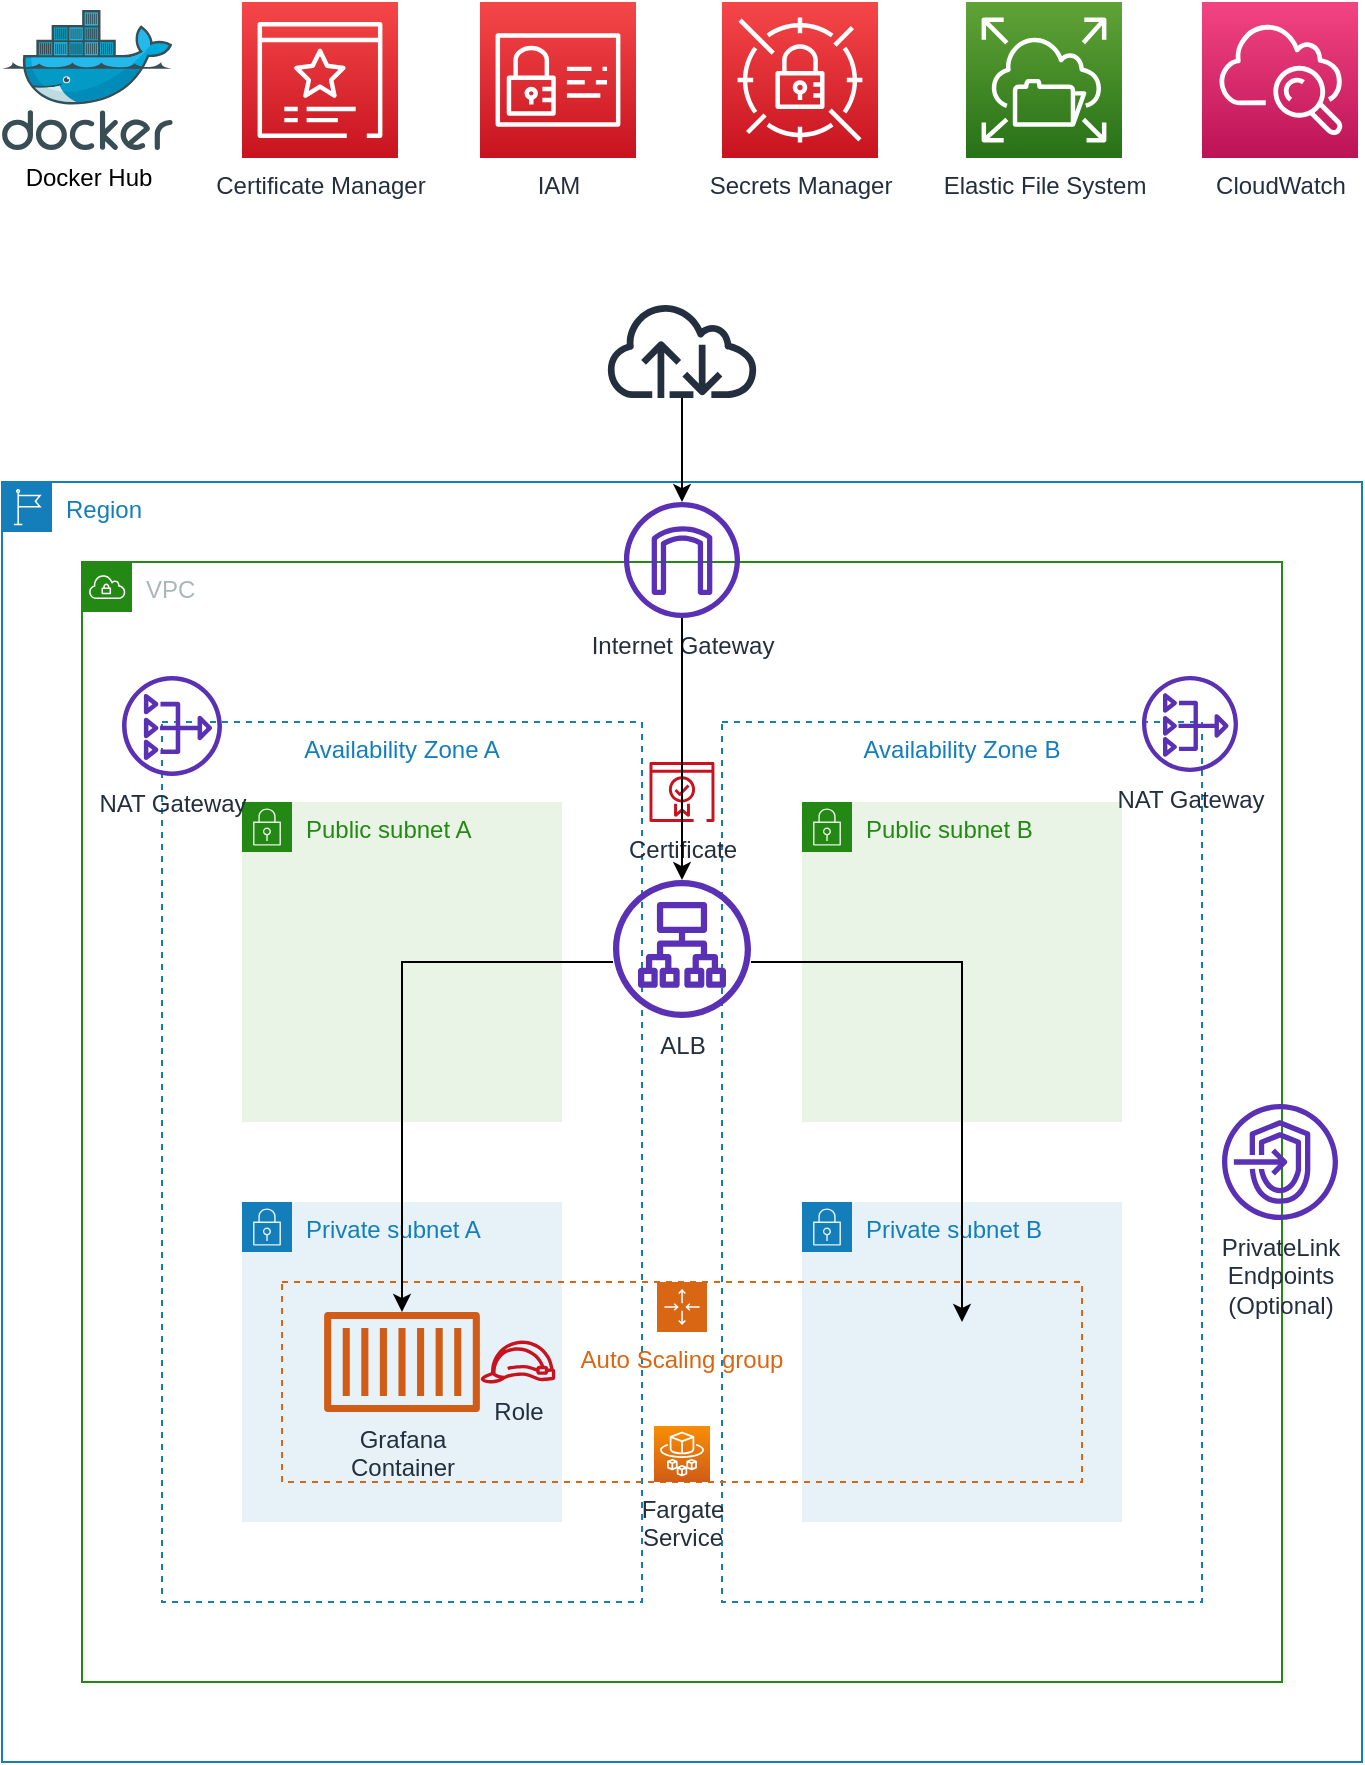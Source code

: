 <mxfile version="13.7.3" type="device"><diagram id="imtq8Z4648hJU_mWfPFM" name="Page-1"><mxGraphModel dx="946" dy="611" grid="1" gridSize="10" guides="1" tooltips="1" connect="1" arrows="1" fold="1" page="1" pageScale="1" pageWidth="1654" pageHeight="1169" math="0" shadow="0"><root><mxCell id="0"/><mxCell id="1" parent="0"/><mxCell id="EiazYXPmeUAbjcGxEAQZ-3" value="Region" style="points=[[0,0],[0.25,0],[0.5,0],[0.75,0],[1,0],[1,0.25],[1,0.5],[1,0.75],[1,1],[0.75,1],[0.5,1],[0.25,1],[0,1],[0,0.75],[0,0.5],[0,0.25]];outlineConnect=0;gradientColor=none;html=1;whiteSpace=wrap;fontSize=12;fontStyle=0;shape=mxgraph.aws4.group;grIcon=mxgraph.aws4.group_region;strokeColor=#147EBA;fillColor=none;verticalAlign=top;align=left;spacingLeft=30;fontColor=#147EBA;dashed=0;" parent="1" vertex="1"><mxGeometry x="120" y="280" width="680" height="640" as="geometry"/></mxCell><mxCell id="EiazYXPmeUAbjcGxEAQZ-2" value="VPC" style="points=[[0,0],[0.25,0],[0.5,0],[0.75,0],[1,0],[1,0.25],[1,0.5],[1,0.75],[1,1],[0.75,1],[0.5,1],[0.25,1],[0,1],[0,0.75],[0,0.5],[0,0.25]];outlineConnect=0;gradientColor=none;html=1;whiteSpace=wrap;fontSize=12;fontStyle=0;shape=mxgraph.aws4.group;grIcon=mxgraph.aws4.group_vpc;strokeColor=#248814;fillColor=none;verticalAlign=top;align=left;spacingLeft=30;fontColor=#AAB7B8;dashed=0;" parent="1" vertex="1"><mxGeometry x="160" y="320" width="600" height="560" as="geometry"/></mxCell><mxCell id="EiazYXPmeUAbjcGxEAQZ-4" value="Availability Zone A" style="fillColor=none;strokeColor=#147EBA;dashed=1;verticalAlign=top;fontStyle=0;fontColor=#147EBA;" parent="1" vertex="1"><mxGeometry x="200" y="400" width="240" height="440" as="geometry"/></mxCell><mxCell id="EiazYXPmeUAbjcGxEAQZ-5" value="Availability Zone B" style="fillColor=none;strokeColor=#147EBA;dashed=1;verticalAlign=top;fontStyle=0;fontColor=#147EBA;" parent="1" vertex="1"><mxGeometry x="480" y="400" width="240" height="440" as="geometry"/></mxCell><mxCell id="EiazYXPmeUAbjcGxEAQZ-6" value="Public subnet A" style="points=[[0,0],[0.25,0],[0.5,0],[0.75,0],[1,0],[1,0.25],[1,0.5],[1,0.75],[1,1],[0.75,1],[0.5,1],[0.25,1],[0,1],[0,0.75],[0,0.5],[0,0.25]];outlineConnect=0;gradientColor=none;html=1;whiteSpace=wrap;fontSize=12;fontStyle=0;shape=mxgraph.aws4.group;grIcon=mxgraph.aws4.group_security_group;grStroke=0;strokeColor=#248814;fillColor=#E9F3E6;verticalAlign=top;align=left;spacingLeft=30;fontColor=#248814;dashed=0;" parent="1" vertex="1"><mxGeometry x="240" y="440" width="160" height="160" as="geometry"/></mxCell><mxCell id="EiazYXPmeUAbjcGxEAQZ-7" value="Public subnet B" style="points=[[0,0],[0.25,0],[0.5,0],[0.75,0],[1,0],[1,0.25],[1,0.5],[1,0.75],[1,1],[0.75,1],[0.5,1],[0.25,1],[0,1],[0,0.75],[0,0.5],[0,0.25]];outlineConnect=0;gradientColor=none;html=1;whiteSpace=wrap;fontSize=12;fontStyle=0;shape=mxgraph.aws4.group;grIcon=mxgraph.aws4.group_security_group;grStroke=0;strokeColor=#248814;fillColor=#E9F3E6;verticalAlign=top;align=left;spacingLeft=30;fontColor=#248814;dashed=0;" parent="1" vertex="1"><mxGeometry x="520" y="440" width="160" height="160" as="geometry"/></mxCell><mxCell id="EiazYXPmeUAbjcGxEAQZ-8" value="Private subnet A" style="points=[[0,0],[0.25,0],[0.5,0],[0.75,0],[1,0],[1,0.25],[1,0.5],[1,0.75],[1,1],[0.75,1],[0.5,1],[0.25,1],[0,1],[0,0.75],[0,0.5],[0,0.25]];outlineConnect=0;gradientColor=none;html=1;whiteSpace=wrap;fontSize=12;fontStyle=0;shape=mxgraph.aws4.group;grIcon=mxgraph.aws4.group_security_group;grStroke=0;strokeColor=#147EBA;fillColor=#E6F2F8;verticalAlign=top;align=left;spacingLeft=30;fontColor=#147EBA;dashed=0;" parent="1" vertex="1"><mxGeometry x="240" y="640" width="160" height="160" as="geometry"/></mxCell><mxCell id="EiazYXPmeUAbjcGxEAQZ-9" value="Private subnet B" style="points=[[0,0],[0.25,0],[0.5,0],[0.75,0],[1,0],[1,0.25],[1,0.5],[1,0.75],[1,1],[0.75,1],[0.5,1],[0.25,1],[0,1],[0,0.75],[0,0.5],[0,0.25]];outlineConnect=0;gradientColor=none;html=1;whiteSpace=wrap;fontSize=12;fontStyle=0;shape=mxgraph.aws4.group;grIcon=mxgraph.aws4.group_security_group;grStroke=0;strokeColor=#147EBA;fillColor=#E6F2F8;verticalAlign=top;align=left;spacingLeft=30;fontColor=#147EBA;dashed=0;" parent="1" vertex="1"><mxGeometry x="520" y="640" width="160" height="160" as="geometry"/></mxCell><mxCell id="EiazYXPmeUAbjcGxEAQZ-10" style="edgeStyle=orthogonalEdgeStyle;rounded=0;orthogonalLoop=1;jettySize=auto;html=1;exitX=0.5;exitY=1;exitDx=0;exitDy=0;" parent="1" source="EiazYXPmeUAbjcGxEAQZ-2" target="EiazYXPmeUAbjcGxEAQZ-2" edge="1"><mxGeometry relative="1" as="geometry"/></mxCell><mxCell id="EiazYXPmeUAbjcGxEAQZ-13" value="Auto Scaling group" style="points=[[0,0],[0.25,0],[0.5,0],[0.75,0],[1,0],[1,0.25],[1,0.5],[1,0.75],[1,1],[0.75,1],[0.5,1],[0.25,1],[0,1],[0,0.75],[0,0.5],[0,0.25]];outlineConnect=0;gradientColor=none;html=1;whiteSpace=wrap;fontSize=12;fontStyle=0;shape=mxgraph.aws4.groupCenter;grIcon=mxgraph.aws4.group_auto_scaling_group;grStroke=1;strokeColor=#D86613;fillColor=none;verticalAlign=top;align=center;fontColor=#D86613;dashed=1;spacingTop=25;" parent="1" vertex="1"><mxGeometry x="260" y="680" width="400" height="100" as="geometry"/></mxCell><mxCell id="EiazYXPmeUAbjcGxEAQZ-11" value="Grafana&lt;br&gt;Container" style="outlineConnect=0;fontColor=#232F3E;gradientColor=none;fillColor=#D05C17;strokeColor=none;dashed=0;verticalLabelPosition=bottom;verticalAlign=top;align=center;html=1;fontSize=12;fontStyle=0;aspect=fixed;pointerEvents=1;shape=mxgraph.aws4.container_1;" parent="1" vertex="1"><mxGeometry x="281" y="695" width="78" height="50" as="geometry"/></mxCell><mxCell id="EiazYXPmeUAbjcGxEAQZ-16" value="" style="edgeStyle=orthogonalEdgeStyle;rounded=0;orthogonalLoop=1;jettySize=auto;html=1;" parent="1" source="EiazYXPmeUAbjcGxEAQZ-14" target="EiazYXPmeUAbjcGxEAQZ-11" edge="1"><mxGeometry relative="1" as="geometry"><mxPoint x="362" y="299" as="targetPoint"/><Array as="points"><mxPoint x="320" y="520"/></Array></mxGeometry></mxCell><mxCell id="EiazYXPmeUAbjcGxEAQZ-14" value="ALB" style="outlineConnect=0;fontColor=#232F3E;gradientColor=none;fillColor=#5A30B5;strokeColor=none;dashed=0;verticalLabelPosition=bottom;verticalAlign=top;align=center;html=1;fontSize=12;fontStyle=0;aspect=fixed;pointerEvents=1;shape=mxgraph.aws4.application_load_balancer;" parent="1" vertex="1"><mxGeometry x="425.5" y="479" width="69" height="69" as="geometry"/></mxCell><mxCell id="EiazYXPmeUAbjcGxEAQZ-17" value="NAT Gateway" style="outlineConnect=0;fontColor=#232F3E;gradientColor=none;fillColor=#5A30B5;strokeColor=none;dashed=0;verticalLabelPosition=bottom;verticalAlign=top;align=center;html=1;fontSize=12;fontStyle=0;aspect=fixed;pointerEvents=1;shape=mxgraph.aws4.nat_gateway;" parent="1" vertex="1"><mxGeometry x="180" y="377" width="50" height="50" as="geometry"/></mxCell><mxCell id="EiazYXPmeUAbjcGxEAQZ-18" value="NAT Gateway" style="outlineConnect=0;fontColor=#232F3E;gradientColor=none;fillColor=#5A30B5;strokeColor=none;dashed=0;verticalLabelPosition=bottom;verticalAlign=top;align=center;html=1;fontSize=12;fontStyle=0;aspect=fixed;pointerEvents=1;shape=mxgraph.aws4.nat_gateway;" parent="1" vertex="1"><mxGeometry x="690" y="377" width="48" height="48" as="geometry"/></mxCell><mxCell id="EiazYXPmeUAbjcGxEAQZ-19" value="PrivateLink &lt;br&gt;Endpoints&lt;br&gt;(Optional)" style="outlineConnect=0;fontColor=#232F3E;gradientColor=none;fillColor=#5A30B5;strokeColor=none;dashed=0;verticalLabelPosition=bottom;verticalAlign=top;align=center;html=1;fontSize=12;fontStyle=0;aspect=fixed;pointerEvents=1;shape=mxgraph.aws4.endpoints;" parent="1" vertex="1"><mxGeometry x="730" y="591" width="58" height="58" as="geometry"/></mxCell><mxCell id="EiazYXPmeUAbjcGxEAQZ-20" value="Internet Gateway" style="outlineConnect=0;fontColor=#232F3E;gradientColor=none;fillColor=#5A30B5;strokeColor=none;dashed=0;verticalLabelPosition=bottom;verticalAlign=top;align=center;html=1;fontSize=12;fontStyle=0;aspect=fixed;pointerEvents=1;shape=mxgraph.aws4.internet_gateway;" parent="1" vertex="1"><mxGeometry x="431" y="290" width="58" height="58" as="geometry"/></mxCell><mxCell id="EiazYXPmeUAbjcGxEAQZ-21" value="Secrets Manager" style="outlineConnect=0;fontColor=#232F3E;gradientColor=#F54749;gradientDirection=north;fillColor=#C7131F;strokeColor=#ffffff;dashed=0;verticalLabelPosition=bottom;verticalAlign=top;align=center;html=1;fontSize=12;fontStyle=0;aspect=fixed;shape=mxgraph.aws4.resourceIcon;resIcon=mxgraph.aws4.secrets_manager;" parent="1" vertex="1"><mxGeometry x="480" y="40" width="78" height="78" as="geometry"/></mxCell><mxCell id="EiazYXPmeUAbjcGxEAQZ-22" value="CloudWatch" style="outlineConnect=0;fontColor=#232F3E;gradientColor=#F34482;gradientDirection=north;fillColor=#BC1356;strokeColor=#ffffff;dashed=0;verticalLabelPosition=bottom;verticalAlign=top;align=center;html=1;fontSize=12;fontStyle=0;aspect=fixed;shape=mxgraph.aws4.resourceIcon;resIcon=mxgraph.aws4.cloudwatch;" parent="1" vertex="1"><mxGeometry x="720" y="40" width="78" height="78" as="geometry"/></mxCell><mxCell id="EiazYXPmeUAbjcGxEAQZ-23" value="Fargate&lt;br&gt;Service" style="outlineConnect=0;fontColor=#232F3E;gradientColor=#F78E04;gradientDirection=north;fillColor=#D05C17;strokeColor=#ffffff;dashed=0;verticalLabelPosition=bottom;verticalAlign=top;align=center;html=1;fontSize=12;fontStyle=0;aspect=fixed;shape=mxgraph.aws4.resourceIcon;resIcon=mxgraph.aws4.fargate;" parent="1" vertex="1"><mxGeometry x="446" y="752" width="28" height="28" as="geometry"/></mxCell><mxCell id="EiazYXPmeUAbjcGxEAQZ-25" value="Elastic File System" style="outlineConnect=0;fontColor=#232F3E;gradientColor=#60A337;gradientDirection=north;fillColor=#277116;strokeColor=#ffffff;dashed=0;verticalLabelPosition=bottom;verticalAlign=top;align=center;html=1;fontSize=12;fontStyle=0;aspect=fixed;shape=mxgraph.aws4.resourceIcon;resIcon=mxgraph.aws4.elastic_file_system;" parent="1" vertex="1"><mxGeometry x="602" y="40" width="78" height="78" as="geometry"/></mxCell><mxCell id="EiazYXPmeUAbjcGxEAQZ-26" value="Docker Hub" style="aspect=fixed;html=1;points=[];align=center;image;fontSize=12;image=img/lib/mscae/Docker.svg;" parent="1" vertex="1"><mxGeometry x="120" y="44" width="85.37" height="70" as="geometry"/></mxCell><mxCell id="EiazYXPmeUAbjcGxEAQZ-27" value="IAM" style="outlineConnect=0;fontColor=#232F3E;gradientColor=#F54749;gradientDirection=north;fillColor=#C7131F;strokeColor=#ffffff;dashed=0;verticalLabelPosition=bottom;verticalAlign=top;align=center;html=1;fontSize=12;fontStyle=0;aspect=fixed;shape=mxgraph.aws4.resourceIcon;resIcon=mxgraph.aws4.identity_and_access_management;" parent="1" vertex="1"><mxGeometry x="359" y="40" width="78" height="78" as="geometry"/></mxCell><mxCell id="EiazYXPmeUAbjcGxEAQZ-28" value="Role" style="outlineConnect=0;fontColor=#232F3E;gradientColor=none;fillColor=#C7131F;strokeColor=none;dashed=0;verticalLabelPosition=bottom;verticalAlign=top;align=center;html=1;fontSize=12;fontStyle=0;aspect=fixed;pointerEvents=1;shape=mxgraph.aws4.role;" parent="1" vertex="1"><mxGeometry x="359" y="709.28" width="38" height="21.44" as="geometry"/></mxCell><mxCell id="EiazYXPmeUAbjcGxEAQZ-30" value="Certificate Manager" style="outlineConnect=0;fontColor=#232F3E;gradientColor=#F54749;gradientDirection=north;fillColor=#C7131F;strokeColor=#ffffff;dashed=0;verticalLabelPosition=bottom;verticalAlign=top;align=center;html=1;fontSize=12;fontStyle=0;aspect=fixed;shape=mxgraph.aws4.resourceIcon;resIcon=mxgraph.aws4.certificate_manager_3;" parent="1" vertex="1"><mxGeometry x="240" y="40" width="78" height="78" as="geometry"/></mxCell><mxCell id="EiazYXPmeUAbjcGxEAQZ-31" value="Certificate" style="outlineConnect=0;fontColor=#232F3E;gradientColor=none;fillColor=#C7131F;strokeColor=none;dashed=0;verticalLabelPosition=bottom;verticalAlign=top;align=center;html=1;fontSize=12;fontStyle=0;aspect=fixed;pointerEvents=1;shape=mxgraph.aws4.certificate_manager_2;" parent="1" vertex="1"><mxGeometry x="443.75" y="420" width="32.5" height="30" as="geometry"/></mxCell><mxCell id="EiazYXPmeUAbjcGxEAQZ-34" value="" style="outlineConnect=0;fontColor=#232F3E;gradientColor=none;fillColor=#232F3E;strokeColor=none;dashed=0;verticalLabelPosition=bottom;verticalAlign=top;align=center;html=1;fontSize=12;fontStyle=0;aspect=fixed;pointerEvents=1;shape=mxgraph.aws4.internet;" parent="1" vertex="1"><mxGeometry x="421" y="190" width="78" height="48" as="geometry"/></mxCell><mxCell id="EiazYXPmeUAbjcGxEAQZ-35" value="" style="endArrow=classic;html=1;" parent="1" source="EiazYXPmeUAbjcGxEAQZ-34" target="EiazYXPmeUAbjcGxEAQZ-20" edge="1"><mxGeometry width="50" height="50" relative="1" as="geometry"><mxPoint x="840" y="540" as="sourcePoint"/><mxPoint x="890" y="490" as="targetPoint"/></mxGeometry></mxCell><mxCell id="EiazYXPmeUAbjcGxEAQZ-36" value="" style="endArrow=classic;html=1;" parent="1" source="EiazYXPmeUAbjcGxEAQZ-20" target="EiazYXPmeUAbjcGxEAQZ-14" edge="1"><mxGeometry width="50" height="50" relative="1" as="geometry"><mxPoint x="470" y="248" as="sourcePoint"/><mxPoint x="470" y="300" as="targetPoint"/></mxGeometry></mxCell><mxCell id="EiazYXPmeUAbjcGxEAQZ-37" value="" style="edgeStyle=orthogonalEdgeStyle;rounded=0;orthogonalLoop=1;jettySize=auto;html=1;" parent="1" source="EiazYXPmeUAbjcGxEAQZ-14" edge="1"><mxGeometry relative="1" as="geometry"><mxPoint x="435.5" y="530" as="sourcePoint"/><mxPoint x="600" y="700" as="targetPoint"/><Array as="points"><mxPoint x="600" y="520"/><mxPoint x="600" y="700"/></Array></mxGeometry></mxCell></root></mxGraphModel></diagram></mxfile>
